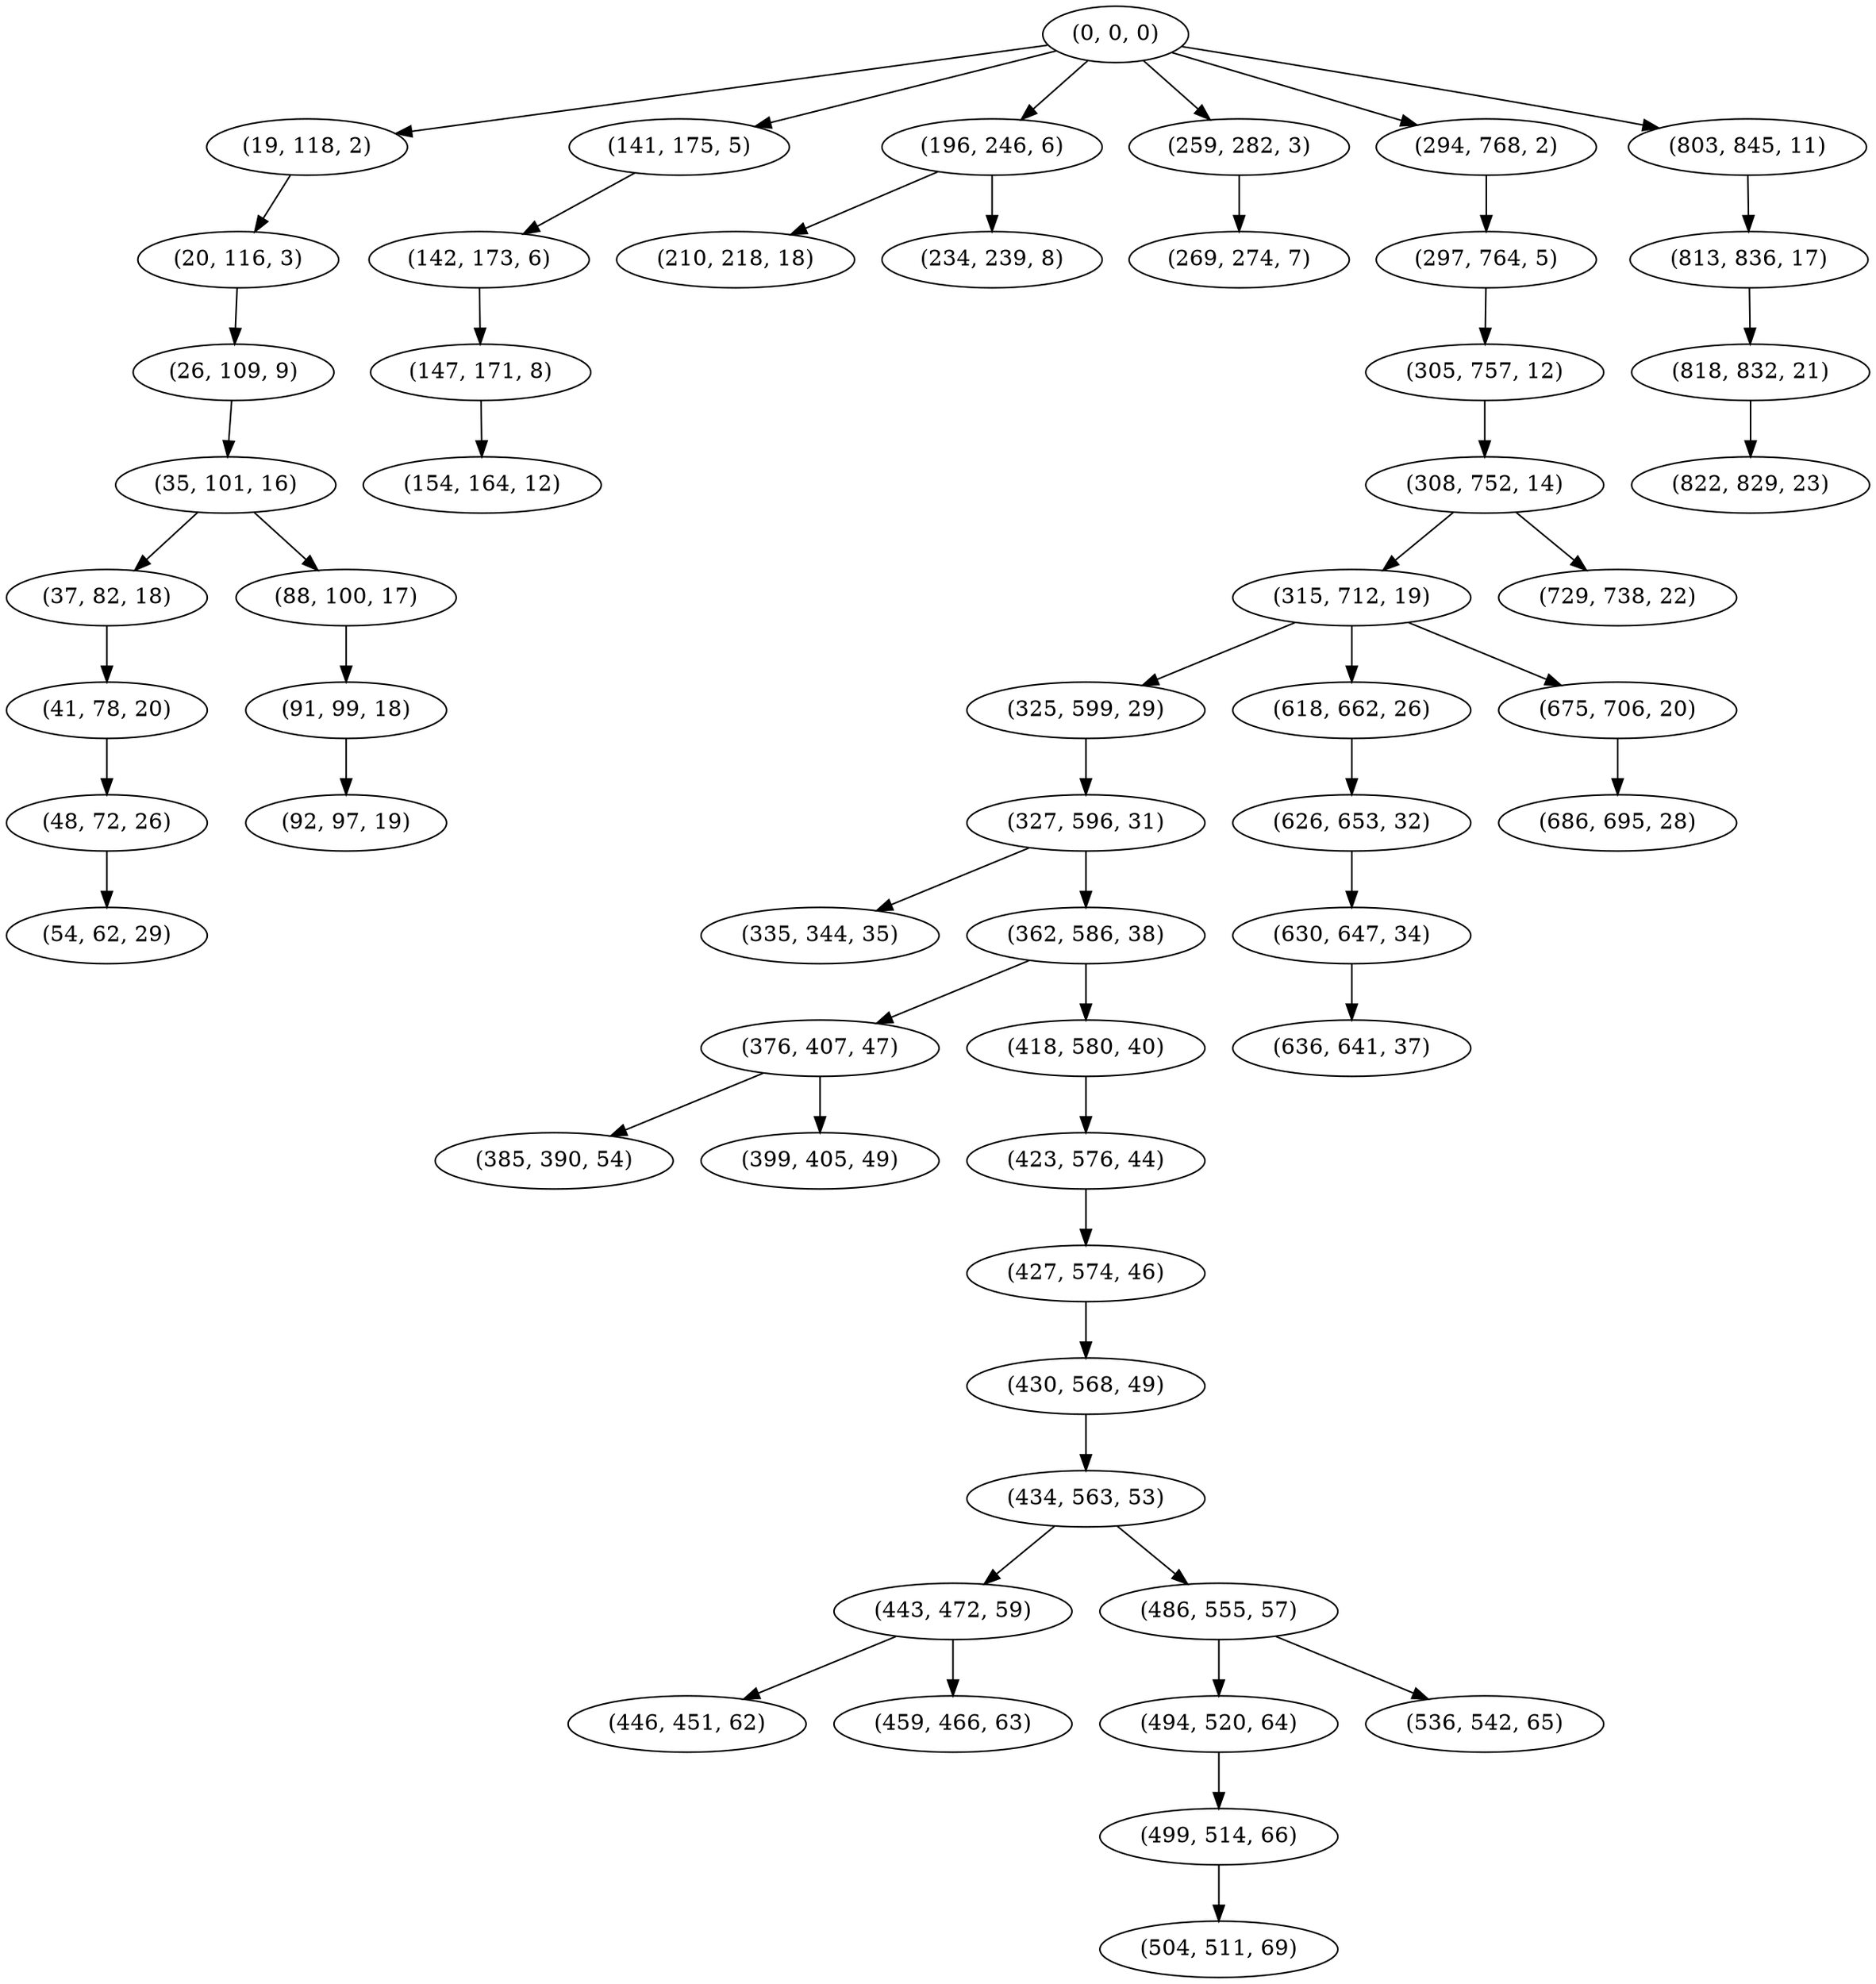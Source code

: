 digraph tree {
    "(0, 0, 0)";
    "(19, 118, 2)";
    "(20, 116, 3)";
    "(26, 109, 9)";
    "(35, 101, 16)";
    "(37, 82, 18)";
    "(41, 78, 20)";
    "(48, 72, 26)";
    "(54, 62, 29)";
    "(88, 100, 17)";
    "(91, 99, 18)";
    "(92, 97, 19)";
    "(141, 175, 5)";
    "(142, 173, 6)";
    "(147, 171, 8)";
    "(154, 164, 12)";
    "(196, 246, 6)";
    "(210, 218, 18)";
    "(234, 239, 8)";
    "(259, 282, 3)";
    "(269, 274, 7)";
    "(294, 768, 2)";
    "(297, 764, 5)";
    "(305, 757, 12)";
    "(308, 752, 14)";
    "(315, 712, 19)";
    "(325, 599, 29)";
    "(327, 596, 31)";
    "(335, 344, 35)";
    "(362, 586, 38)";
    "(376, 407, 47)";
    "(385, 390, 54)";
    "(399, 405, 49)";
    "(418, 580, 40)";
    "(423, 576, 44)";
    "(427, 574, 46)";
    "(430, 568, 49)";
    "(434, 563, 53)";
    "(443, 472, 59)";
    "(446, 451, 62)";
    "(459, 466, 63)";
    "(486, 555, 57)";
    "(494, 520, 64)";
    "(499, 514, 66)";
    "(504, 511, 69)";
    "(536, 542, 65)";
    "(618, 662, 26)";
    "(626, 653, 32)";
    "(630, 647, 34)";
    "(636, 641, 37)";
    "(675, 706, 20)";
    "(686, 695, 28)";
    "(729, 738, 22)";
    "(803, 845, 11)";
    "(813, 836, 17)";
    "(818, 832, 21)";
    "(822, 829, 23)";
    "(0, 0, 0)" -> "(19, 118, 2)";
    "(0, 0, 0)" -> "(141, 175, 5)";
    "(0, 0, 0)" -> "(196, 246, 6)";
    "(0, 0, 0)" -> "(259, 282, 3)";
    "(0, 0, 0)" -> "(294, 768, 2)";
    "(0, 0, 0)" -> "(803, 845, 11)";
    "(19, 118, 2)" -> "(20, 116, 3)";
    "(20, 116, 3)" -> "(26, 109, 9)";
    "(26, 109, 9)" -> "(35, 101, 16)";
    "(35, 101, 16)" -> "(37, 82, 18)";
    "(35, 101, 16)" -> "(88, 100, 17)";
    "(37, 82, 18)" -> "(41, 78, 20)";
    "(41, 78, 20)" -> "(48, 72, 26)";
    "(48, 72, 26)" -> "(54, 62, 29)";
    "(88, 100, 17)" -> "(91, 99, 18)";
    "(91, 99, 18)" -> "(92, 97, 19)";
    "(141, 175, 5)" -> "(142, 173, 6)";
    "(142, 173, 6)" -> "(147, 171, 8)";
    "(147, 171, 8)" -> "(154, 164, 12)";
    "(196, 246, 6)" -> "(210, 218, 18)";
    "(196, 246, 6)" -> "(234, 239, 8)";
    "(259, 282, 3)" -> "(269, 274, 7)";
    "(294, 768, 2)" -> "(297, 764, 5)";
    "(297, 764, 5)" -> "(305, 757, 12)";
    "(305, 757, 12)" -> "(308, 752, 14)";
    "(308, 752, 14)" -> "(315, 712, 19)";
    "(308, 752, 14)" -> "(729, 738, 22)";
    "(315, 712, 19)" -> "(325, 599, 29)";
    "(315, 712, 19)" -> "(618, 662, 26)";
    "(315, 712, 19)" -> "(675, 706, 20)";
    "(325, 599, 29)" -> "(327, 596, 31)";
    "(327, 596, 31)" -> "(335, 344, 35)";
    "(327, 596, 31)" -> "(362, 586, 38)";
    "(362, 586, 38)" -> "(376, 407, 47)";
    "(362, 586, 38)" -> "(418, 580, 40)";
    "(376, 407, 47)" -> "(385, 390, 54)";
    "(376, 407, 47)" -> "(399, 405, 49)";
    "(418, 580, 40)" -> "(423, 576, 44)";
    "(423, 576, 44)" -> "(427, 574, 46)";
    "(427, 574, 46)" -> "(430, 568, 49)";
    "(430, 568, 49)" -> "(434, 563, 53)";
    "(434, 563, 53)" -> "(443, 472, 59)";
    "(434, 563, 53)" -> "(486, 555, 57)";
    "(443, 472, 59)" -> "(446, 451, 62)";
    "(443, 472, 59)" -> "(459, 466, 63)";
    "(486, 555, 57)" -> "(494, 520, 64)";
    "(486, 555, 57)" -> "(536, 542, 65)";
    "(494, 520, 64)" -> "(499, 514, 66)";
    "(499, 514, 66)" -> "(504, 511, 69)";
    "(618, 662, 26)" -> "(626, 653, 32)";
    "(626, 653, 32)" -> "(630, 647, 34)";
    "(630, 647, 34)" -> "(636, 641, 37)";
    "(675, 706, 20)" -> "(686, 695, 28)";
    "(803, 845, 11)" -> "(813, 836, 17)";
    "(813, 836, 17)" -> "(818, 832, 21)";
    "(818, 832, 21)" -> "(822, 829, 23)";
}
